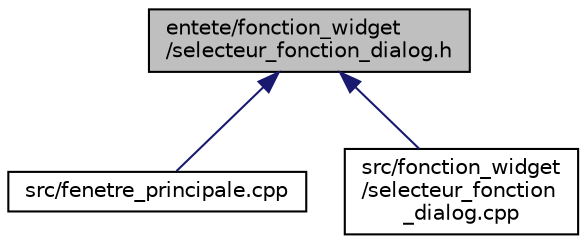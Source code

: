 digraph "entete/fonction_widget/selecteur_fonction_dialog.h"
{
  edge [fontname="Helvetica",fontsize="10",labelfontname="Helvetica",labelfontsize="10"];
  node [fontname="Helvetica",fontsize="10",shape=record];
  Node31 [label="entete/fonction_widget\l/selecteur_fonction_dialog.h",height=0.2,width=0.4,color="black", fillcolor="grey75", style="filled", fontcolor="black"];
  Node31 -> Node32 [dir="back",color="midnightblue",fontsize="10",style="solid",fontname="Helvetica"];
  Node32 [label="src/fenetre_principale.cpp",height=0.2,width=0.4,color="black", fillcolor="white", style="filled",URL="$fenetre__principale_8cpp.html",tooltip="Implémentation de la classe fenetre_principale. "];
  Node31 -> Node33 [dir="back",color="midnightblue",fontsize="10",style="solid",fontname="Helvetica"];
  Node33 [label="src/fonction_widget\l/selecteur_fonction\l_dialog.cpp",height=0.2,width=0.4,color="black", fillcolor="white", style="filled",URL="$selecteur__fonction__dialog_8cpp.html"];
}
